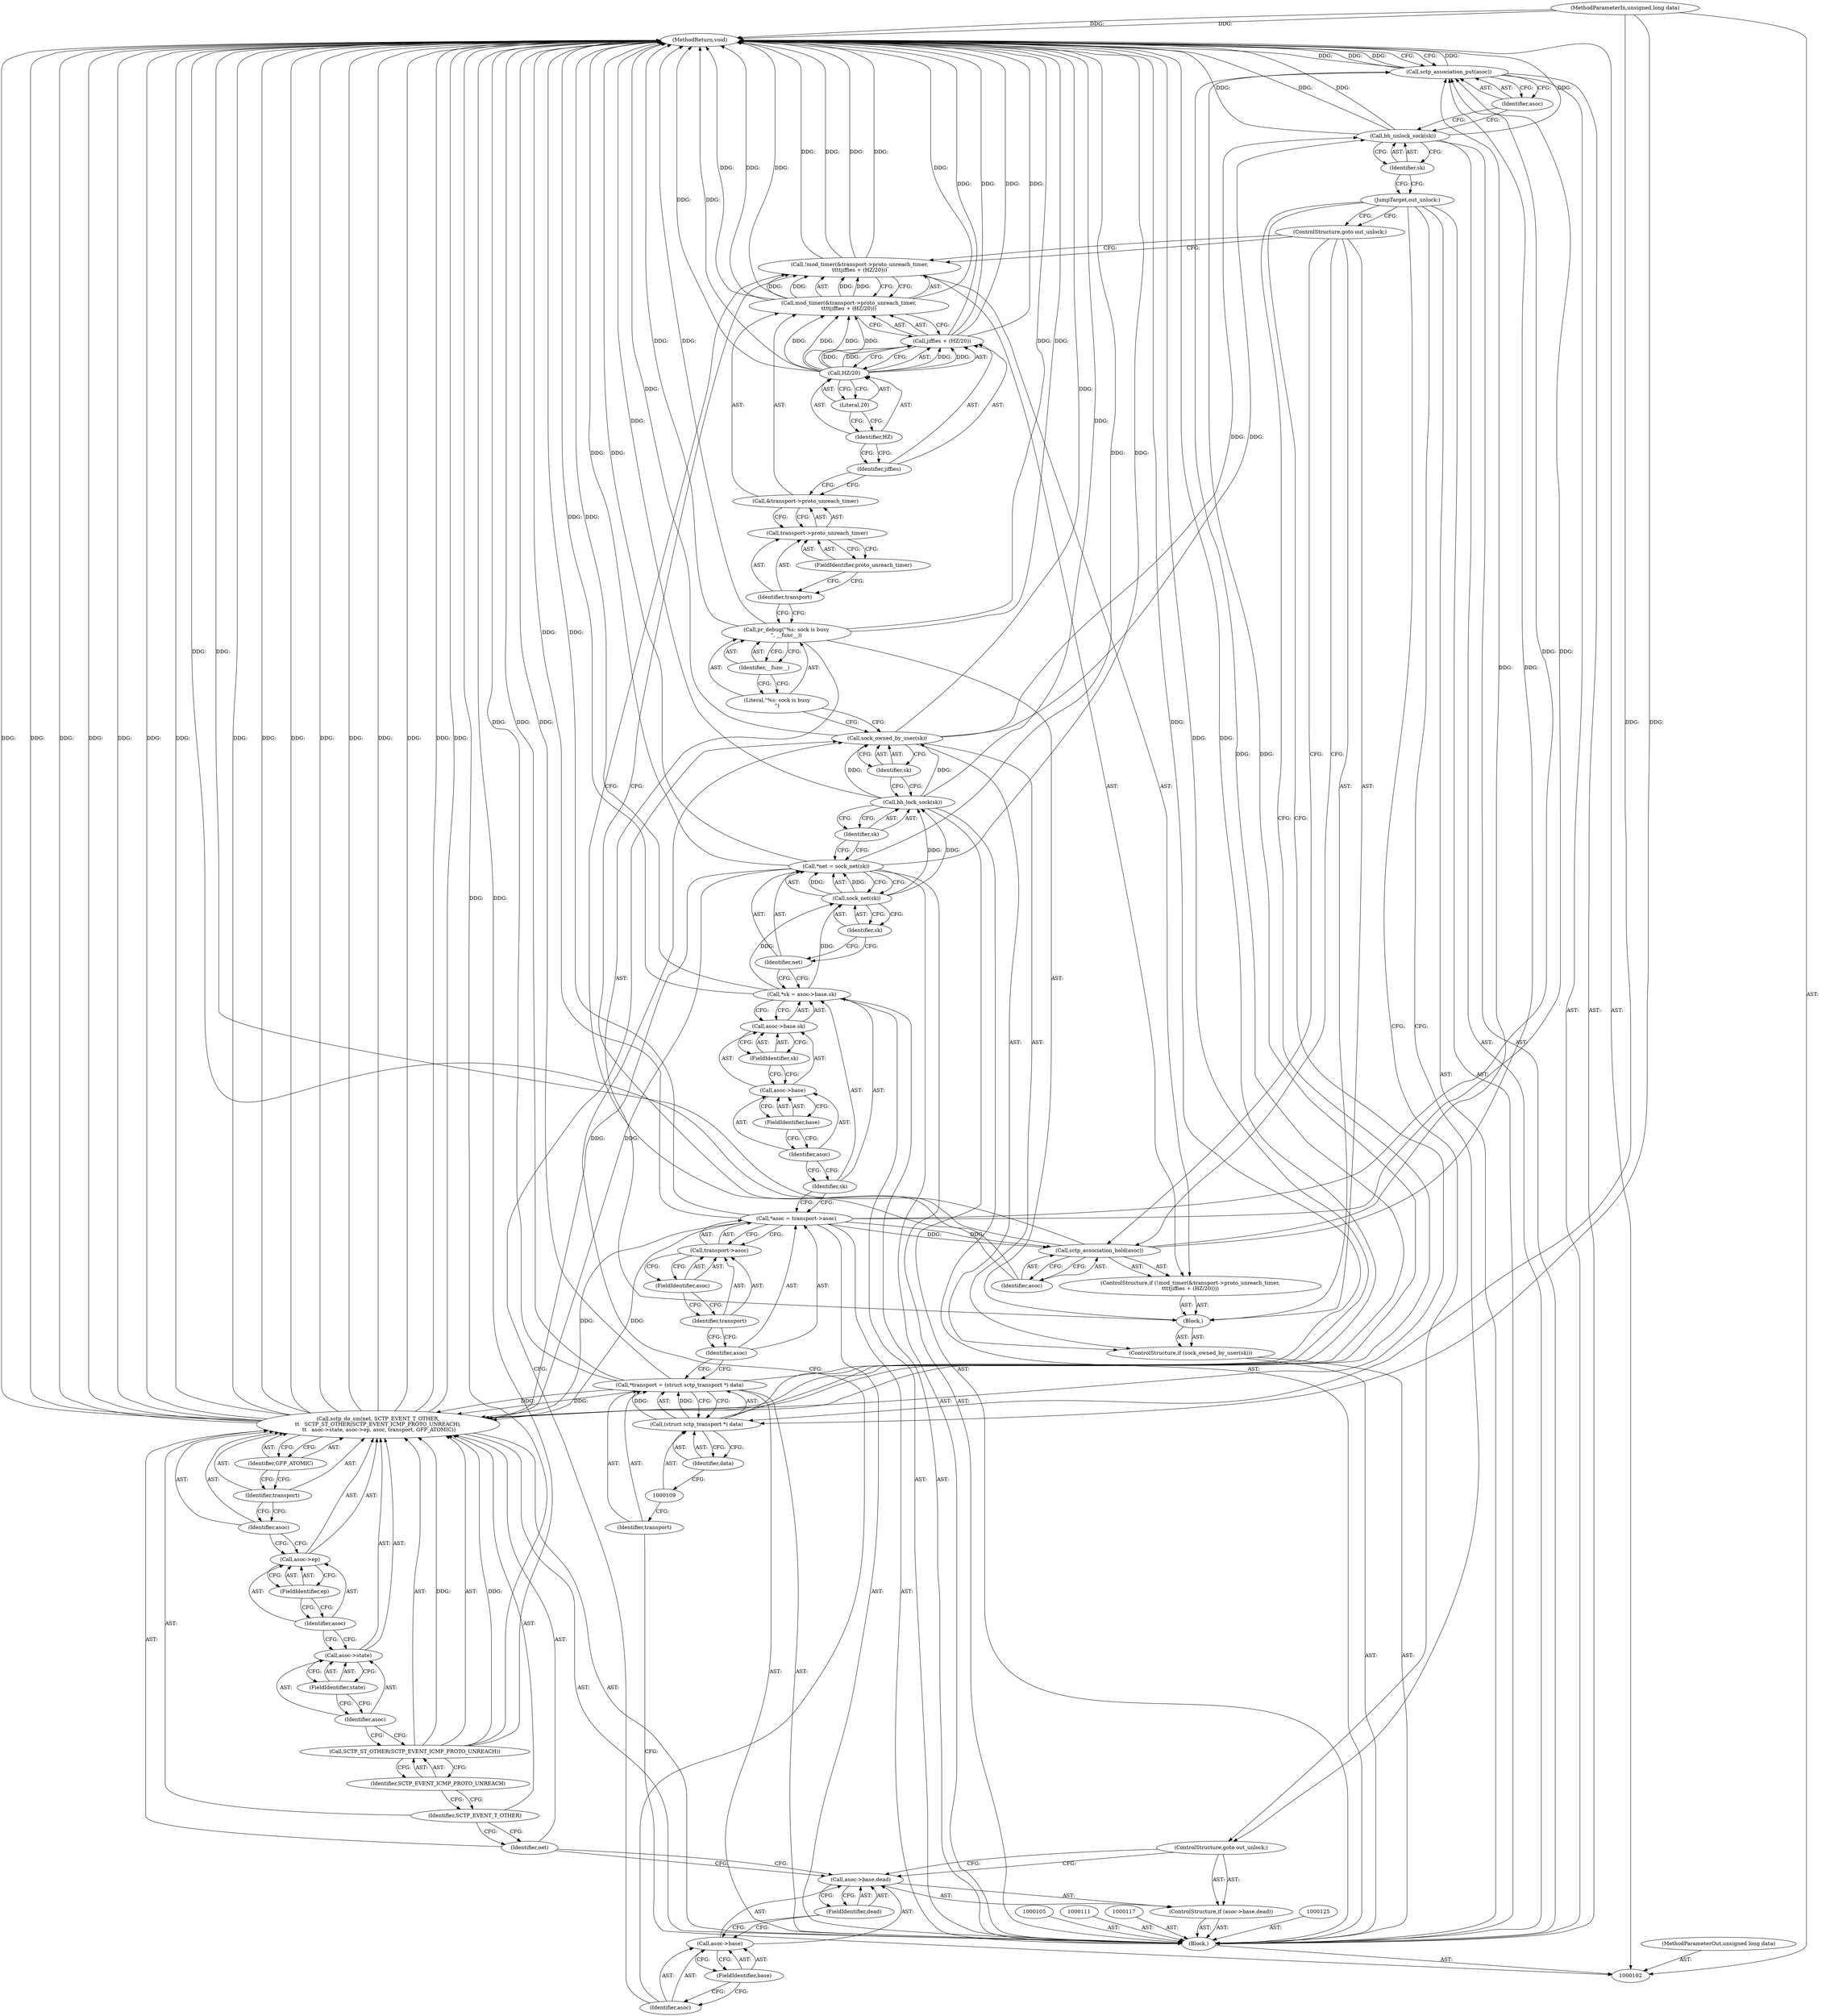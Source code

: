 digraph "0_linux_635682a14427d241bab7bbdeebb48a7d7b91638e_0" {
"1000180" [label="(MethodReturn,void)"];
"1000103" [label="(MethodParameterIn,unsigned long data)"];
"1000278" [label="(MethodParameterOut,unsigned long data)"];
"1000137" [label="(Literal,\"%s: sock is busy\n\")"];
"1000136" [label="(Call,pr_debug(\"%s: sock is busy\n\", __func__))"];
"1000138" [label="(Identifier,__func__)"];
"1000142" [label="(Call,&transport->proto_unreach_timer)"];
"1000143" [label="(Call,transport->proto_unreach_timer)"];
"1000144" [label="(Identifier,transport)"];
"1000139" [label="(ControlStructure,if (!mod_timer(&transport->proto_unreach_timer,\n\t\t\t\tjiffies + (HZ/20))))"];
"1000145" [label="(FieldIdentifier,proto_unreach_timer)"];
"1000140" [label="(Call,!mod_timer(&transport->proto_unreach_timer,\n\t\t\t\tjiffies + (HZ/20)))"];
"1000141" [label="(Call,mod_timer(&transport->proto_unreach_timer,\n\t\t\t\tjiffies + (HZ/20)))"];
"1000148" [label="(Call,HZ/20)"];
"1000149" [label="(Identifier,HZ)"];
"1000150" [label="(Literal,20)"];
"1000146" [label="(Call,jiffies + (HZ/20))"];
"1000147" [label="(Identifier,jiffies)"];
"1000152" [label="(Identifier,asoc)"];
"1000151" [label="(Call,sctp_association_hold(asoc))"];
"1000153" [label="(ControlStructure,goto out_unlock;)"];
"1000104" [label="(Block,)"];
"1000154" [label="(ControlStructure,if (asoc->base.dead))"];
"1000158" [label="(FieldIdentifier,base)"];
"1000159" [label="(FieldIdentifier,dead)"];
"1000155" [label="(Call,asoc->base.dead)"];
"1000156" [label="(Call,asoc->base)"];
"1000157" [label="(Identifier,asoc)"];
"1000160" [label="(ControlStructure,goto out_unlock;)"];
"1000161" [label="(Call,sctp_do_sm(net, SCTP_EVENT_T_OTHER,\n\t\t   SCTP_ST_OTHER(SCTP_EVENT_ICMP_PROTO_UNREACH),\n \t\t   asoc->state, asoc->ep, asoc, transport, GFP_ATOMIC))"];
"1000162" [label="(Identifier,net)"];
"1000163" [label="(Identifier,SCTP_EVENT_T_OTHER)"];
"1000165" [label="(Identifier,SCTP_EVENT_ICMP_PROTO_UNREACH)"];
"1000164" [label="(Call,SCTP_ST_OTHER(SCTP_EVENT_ICMP_PROTO_UNREACH))"];
"1000168" [label="(FieldIdentifier,state)"];
"1000169" [label="(Call,asoc->ep)"];
"1000170" [label="(Identifier,asoc)"];
"1000171" [label="(FieldIdentifier,ep)"];
"1000172" [label="(Identifier,asoc)"];
"1000173" [label="(Identifier,transport)"];
"1000174" [label="(Identifier,GFP_ATOMIC)"];
"1000166" [label="(Call,asoc->state)"];
"1000167" [label="(Identifier,asoc)"];
"1000175" [label="(JumpTarget,out_unlock:)"];
"1000106" [label="(Call,*transport = (struct sctp_transport *) data)"];
"1000107" [label="(Identifier,transport)"];
"1000108" [label="(Call,(struct sctp_transport *) data)"];
"1000110" [label="(Identifier,data)"];
"1000176" [label="(Call,bh_unlock_sock(sk))"];
"1000177" [label="(Identifier,sk)"];
"1000178" [label="(Call,sctp_association_put(asoc))"];
"1000179" [label="(Identifier,asoc)"];
"1000112" [label="(Call,*asoc = transport->asoc)"];
"1000113" [label="(Identifier,asoc)"];
"1000114" [label="(Call,transport->asoc)"];
"1000115" [label="(Identifier,transport)"];
"1000116" [label="(FieldIdentifier,asoc)"];
"1000118" [label="(Call,*sk = asoc->base.sk)"];
"1000119" [label="(Identifier,sk)"];
"1000120" [label="(Call,asoc->base.sk)"];
"1000121" [label="(Call,asoc->base)"];
"1000122" [label="(Identifier,asoc)"];
"1000123" [label="(FieldIdentifier,base)"];
"1000124" [label="(FieldIdentifier,sk)"];
"1000126" [label="(Call,*net = sock_net(sk))"];
"1000127" [label="(Identifier,net)"];
"1000128" [label="(Call,sock_net(sk))"];
"1000129" [label="(Identifier,sk)"];
"1000130" [label="(Call,bh_lock_sock(sk))"];
"1000131" [label="(Identifier,sk)"];
"1000132" [label="(ControlStructure,if (sock_owned_by_user(sk)))"];
"1000134" [label="(Identifier,sk)"];
"1000135" [label="(Block,)"];
"1000133" [label="(Call,sock_owned_by_user(sk))"];
"1000180" -> "1000102"  [label="AST: "];
"1000180" -> "1000178"  [label="CFG: "];
"1000178" -> "1000180"  [label="DDG: "];
"1000178" -> "1000180"  [label="DDG: "];
"1000141" -> "1000180"  [label="DDG: "];
"1000141" -> "1000180"  [label="DDG: "];
"1000106" -> "1000180"  [label="DDG: "];
"1000106" -> "1000180"  [label="DDG: "];
"1000161" -> "1000180"  [label="DDG: "];
"1000161" -> "1000180"  [label="DDG: "];
"1000161" -> "1000180"  [label="DDG: "];
"1000161" -> "1000180"  [label="DDG: "];
"1000161" -> "1000180"  [label="DDG: "];
"1000161" -> "1000180"  [label="DDG: "];
"1000161" -> "1000180"  [label="DDG: "];
"1000161" -> "1000180"  [label="DDG: "];
"1000112" -> "1000180"  [label="DDG: "];
"1000140" -> "1000180"  [label="DDG: "];
"1000140" -> "1000180"  [label="DDG: "];
"1000103" -> "1000180"  [label="DDG: "];
"1000126" -> "1000180"  [label="DDG: "];
"1000126" -> "1000180"  [label="DDG: "];
"1000136" -> "1000180"  [label="DDG: "];
"1000136" -> "1000180"  [label="DDG: "];
"1000176" -> "1000180"  [label="DDG: "];
"1000176" -> "1000180"  [label="DDG: "];
"1000164" -> "1000180"  [label="DDG: "];
"1000130" -> "1000180"  [label="DDG: "];
"1000151" -> "1000180"  [label="DDG: "];
"1000148" -> "1000180"  [label="DDG: "];
"1000146" -> "1000180"  [label="DDG: "];
"1000146" -> "1000180"  [label="DDG: "];
"1000133" -> "1000180"  [label="DDG: "];
"1000108" -> "1000180"  [label="DDG: "];
"1000118" -> "1000180"  [label="DDG: "];
"1000103" -> "1000102"  [label="AST: "];
"1000103" -> "1000180"  [label="DDG: "];
"1000103" -> "1000108"  [label="DDG: "];
"1000278" -> "1000102"  [label="AST: "];
"1000137" -> "1000136"  [label="AST: "];
"1000137" -> "1000133"  [label="CFG: "];
"1000138" -> "1000137"  [label="CFG: "];
"1000136" -> "1000135"  [label="AST: "];
"1000136" -> "1000138"  [label="CFG: "];
"1000137" -> "1000136"  [label="AST: "];
"1000138" -> "1000136"  [label="AST: "];
"1000144" -> "1000136"  [label="CFG: "];
"1000136" -> "1000180"  [label="DDG: "];
"1000136" -> "1000180"  [label="DDG: "];
"1000138" -> "1000136"  [label="AST: "];
"1000138" -> "1000137"  [label="CFG: "];
"1000136" -> "1000138"  [label="CFG: "];
"1000142" -> "1000141"  [label="AST: "];
"1000142" -> "1000143"  [label="CFG: "];
"1000143" -> "1000142"  [label="AST: "];
"1000147" -> "1000142"  [label="CFG: "];
"1000143" -> "1000142"  [label="AST: "];
"1000143" -> "1000145"  [label="CFG: "];
"1000144" -> "1000143"  [label="AST: "];
"1000145" -> "1000143"  [label="AST: "];
"1000142" -> "1000143"  [label="CFG: "];
"1000144" -> "1000143"  [label="AST: "];
"1000144" -> "1000136"  [label="CFG: "];
"1000145" -> "1000144"  [label="CFG: "];
"1000139" -> "1000135"  [label="AST: "];
"1000140" -> "1000139"  [label="AST: "];
"1000151" -> "1000139"  [label="AST: "];
"1000145" -> "1000143"  [label="AST: "];
"1000145" -> "1000144"  [label="CFG: "];
"1000143" -> "1000145"  [label="CFG: "];
"1000140" -> "1000139"  [label="AST: "];
"1000140" -> "1000141"  [label="CFG: "];
"1000141" -> "1000140"  [label="AST: "];
"1000152" -> "1000140"  [label="CFG: "];
"1000153" -> "1000140"  [label="CFG: "];
"1000140" -> "1000180"  [label="DDG: "];
"1000140" -> "1000180"  [label="DDG: "];
"1000141" -> "1000140"  [label="DDG: "];
"1000141" -> "1000140"  [label="DDG: "];
"1000141" -> "1000140"  [label="AST: "];
"1000141" -> "1000146"  [label="CFG: "];
"1000142" -> "1000141"  [label="AST: "];
"1000146" -> "1000141"  [label="AST: "];
"1000140" -> "1000141"  [label="CFG: "];
"1000141" -> "1000180"  [label="DDG: "];
"1000141" -> "1000180"  [label="DDG: "];
"1000141" -> "1000140"  [label="DDG: "];
"1000141" -> "1000140"  [label="DDG: "];
"1000148" -> "1000141"  [label="DDG: "];
"1000148" -> "1000141"  [label="DDG: "];
"1000148" -> "1000146"  [label="AST: "];
"1000148" -> "1000150"  [label="CFG: "];
"1000149" -> "1000148"  [label="AST: "];
"1000150" -> "1000148"  [label="AST: "];
"1000146" -> "1000148"  [label="CFG: "];
"1000148" -> "1000180"  [label="DDG: "];
"1000148" -> "1000141"  [label="DDG: "];
"1000148" -> "1000141"  [label="DDG: "];
"1000148" -> "1000146"  [label="DDG: "];
"1000148" -> "1000146"  [label="DDG: "];
"1000149" -> "1000148"  [label="AST: "];
"1000149" -> "1000147"  [label="CFG: "];
"1000150" -> "1000149"  [label="CFG: "];
"1000150" -> "1000148"  [label="AST: "];
"1000150" -> "1000149"  [label="CFG: "];
"1000148" -> "1000150"  [label="CFG: "];
"1000146" -> "1000141"  [label="AST: "];
"1000146" -> "1000148"  [label="CFG: "];
"1000147" -> "1000146"  [label="AST: "];
"1000148" -> "1000146"  [label="AST: "];
"1000141" -> "1000146"  [label="CFG: "];
"1000146" -> "1000180"  [label="DDG: "];
"1000146" -> "1000180"  [label="DDG: "];
"1000148" -> "1000146"  [label="DDG: "];
"1000148" -> "1000146"  [label="DDG: "];
"1000147" -> "1000146"  [label="AST: "];
"1000147" -> "1000142"  [label="CFG: "];
"1000149" -> "1000147"  [label="CFG: "];
"1000152" -> "1000151"  [label="AST: "];
"1000152" -> "1000140"  [label="CFG: "];
"1000151" -> "1000152"  [label="CFG: "];
"1000151" -> "1000139"  [label="AST: "];
"1000151" -> "1000152"  [label="CFG: "];
"1000152" -> "1000151"  [label="AST: "];
"1000153" -> "1000151"  [label="CFG: "];
"1000151" -> "1000180"  [label="DDG: "];
"1000112" -> "1000151"  [label="DDG: "];
"1000151" -> "1000178"  [label="DDG: "];
"1000153" -> "1000135"  [label="AST: "];
"1000153" -> "1000151"  [label="CFG: "];
"1000153" -> "1000140"  [label="CFG: "];
"1000175" -> "1000153"  [label="CFG: "];
"1000104" -> "1000102"  [label="AST: "];
"1000105" -> "1000104"  [label="AST: "];
"1000106" -> "1000104"  [label="AST: "];
"1000111" -> "1000104"  [label="AST: "];
"1000112" -> "1000104"  [label="AST: "];
"1000117" -> "1000104"  [label="AST: "];
"1000118" -> "1000104"  [label="AST: "];
"1000125" -> "1000104"  [label="AST: "];
"1000126" -> "1000104"  [label="AST: "];
"1000130" -> "1000104"  [label="AST: "];
"1000132" -> "1000104"  [label="AST: "];
"1000154" -> "1000104"  [label="AST: "];
"1000161" -> "1000104"  [label="AST: "];
"1000175" -> "1000104"  [label="AST: "];
"1000176" -> "1000104"  [label="AST: "];
"1000178" -> "1000104"  [label="AST: "];
"1000154" -> "1000104"  [label="AST: "];
"1000155" -> "1000154"  [label="AST: "];
"1000160" -> "1000154"  [label="AST: "];
"1000158" -> "1000156"  [label="AST: "];
"1000158" -> "1000157"  [label="CFG: "];
"1000156" -> "1000158"  [label="CFG: "];
"1000159" -> "1000155"  [label="AST: "];
"1000159" -> "1000156"  [label="CFG: "];
"1000155" -> "1000159"  [label="CFG: "];
"1000155" -> "1000154"  [label="AST: "];
"1000155" -> "1000159"  [label="CFG: "];
"1000156" -> "1000155"  [label="AST: "];
"1000159" -> "1000155"  [label="AST: "];
"1000160" -> "1000155"  [label="CFG: "];
"1000162" -> "1000155"  [label="CFG: "];
"1000156" -> "1000155"  [label="AST: "];
"1000156" -> "1000158"  [label="CFG: "];
"1000157" -> "1000156"  [label="AST: "];
"1000158" -> "1000156"  [label="AST: "];
"1000159" -> "1000156"  [label="CFG: "];
"1000157" -> "1000156"  [label="AST: "];
"1000157" -> "1000133"  [label="CFG: "];
"1000158" -> "1000157"  [label="CFG: "];
"1000160" -> "1000154"  [label="AST: "];
"1000160" -> "1000155"  [label="CFG: "];
"1000175" -> "1000160"  [label="CFG: "];
"1000161" -> "1000104"  [label="AST: "];
"1000161" -> "1000174"  [label="CFG: "];
"1000162" -> "1000161"  [label="AST: "];
"1000163" -> "1000161"  [label="AST: "];
"1000164" -> "1000161"  [label="AST: "];
"1000166" -> "1000161"  [label="AST: "];
"1000169" -> "1000161"  [label="AST: "];
"1000172" -> "1000161"  [label="AST: "];
"1000173" -> "1000161"  [label="AST: "];
"1000174" -> "1000161"  [label="AST: "];
"1000175" -> "1000161"  [label="CFG: "];
"1000161" -> "1000180"  [label="DDG: "];
"1000161" -> "1000180"  [label="DDG: "];
"1000161" -> "1000180"  [label="DDG: "];
"1000161" -> "1000180"  [label="DDG: "];
"1000161" -> "1000180"  [label="DDG: "];
"1000161" -> "1000180"  [label="DDG: "];
"1000161" -> "1000180"  [label="DDG: "];
"1000161" -> "1000180"  [label="DDG: "];
"1000126" -> "1000161"  [label="DDG: "];
"1000164" -> "1000161"  [label="DDG: "];
"1000112" -> "1000161"  [label="DDG: "];
"1000106" -> "1000161"  [label="DDG: "];
"1000161" -> "1000178"  [label="DDG: "];
"1000162" -> "1000161"  [label="AST: "];
"1000162" -> "1000155"  [label="CFG: "];
"1000163" -> "1000162"  [label="CFG: "];
"1000163" -> "1000161"  [label="AST: "];
"1000163" -> "1000162"  [label="CFG: "];
"1000165" -> "1000163"  [label="CFG: "];
"1000165" -> "1000164"  [label="AST: "];
"1000165" -> "1000163"  [label="CFG: "];
"1000164" -> "1000165"  [label="CFG: "];
"1000164" -> "1000161"  [label="AST: "];
"1000164" -> "1000165"  [label="CFG: "];
"1000165" -> "1000164"  [label="AST: "];
"1000167" -> "1000164"  [label="CFG: "];
"1000164" -> "1000180"  [label="DDG: "];
"1000164" -> "1000161"  [label="DDG: "];
"1000168" -> "1000166"  [label="AST: "];
"1000168" -> "1000167"  [label="CFG: "];
"1000166" -> "1000168"  [label="CFG: "];
"1000169" -> "1000161"  [label="AST: "];
"1000169" -> "1000171"  [label="CFG: "];
"1000170" -> "1000169"  [label="AST: "];
"1000171" -> "1000169"  [label="AST: "];
"1000172" -> "1000169"  [label="CFG: "];
"1000170" -> "1000169"  [label="AST: "];
"1000170" -> "1000166"  [label="CFG: "];
"1000171" -> "1000170"  [label="CFG: "];
"1000171" -> "1000169"  [label="AST: "];
"1000171" -> "1000170"  [label="CFG: "];
"1000169" -> "1000171"  [label="CFG: "];
"1000172" -> "1000161"  [label="AST: "];
"1000172" -> "1000169"  [label="CFG: "];
"1000173" -> "1000172"  [label="CFG: "];
"1000173" -> "1000161"  [label="AST: "];
"1000173" -> "1000172"  [label="CFG: "];
"1000174" -> "1000173"  [label="CFG: "];
"1000174" -> "1000161"  [label="AST: "];
"1000174" -> "1000173"  [label="CFG: "];
"1000161" -> "1000174"  [label="CFG: "];
"1000166" -> "1000161"  [label="AST: "];
"1000166" -> "1000168"  [label="CFG: "];
"1000167" -> "1000166"  [label="AST: "];
"1000168" -> "1000166"  [label="AST: "];
"1000170" -> "1000166"  [label="CFG: "];
"1000167" -> "1000166"  [label="AST: "];
"1000167" -> "1000164"  [label="CFG: "];
"1000168" -> "1000167"  [label="CFG: "];
"1000175" -> "1000104"  [label="AST: "];
"1000175" -> "1000161"  [label="CFG: "];
"1000175" -> "1000153"  [label="CFG: "];
"1000175" -> "1000160"  [label="CFG: "];
"1000177" -> "1000175"  [label="CFG: "];
"1000106" -> "1000104"  [label="AST: "];
"1000106" -> "1000108"  [label="CFG: "];
"1000107" -> "1000106"  [label="AST: "];
"1000108" -> "1000106"  [label="AST: "];
"1000113" -> "1000106"  [label="CFG: "];
"1000106" -> "1000180"  [label="DDG: "];
"1000106" -> "1000180"  [label="DDG: "];
"1000108" -> "1000106"  [label="DDG: "];
"1000106" -> "1000161"  [label="DDG: "];
"1000107" -> "1000106"  [label="AST: "];
"1000107" -> "1000102"  [label="CFG: "];
"1000109" -> "1000107"  [label="CFG: "];
"1000108" -> "1000106"  [label="AST: "];
"1000108" -> "1000110"  [label="CFG: "];
"1000109" -> "1000108"  [label="AST: "];
"1000110" -> "1000108"  [label="AST: "];
"1000106" -> "1000108"  [label="CFG: "];
"1000108" -> "1000180"  [label="DDG: "];
"1000108" -> "1000106"  [label="DDG: "];
"1000103" -> "1000108"  [label="DDG: "];
"1000110" -> "1000108"  [label="AST: "];
"1000110" -> "1000109"  [label="CFG: "];
"1000108" -> "1000110"  [label="CFG: "];
"1000176" -> "1000104"  [label="AST: "];
"1000176" -> "1000177"  [label="CFG: "];
"1000177" -> "1000176"  [label="AST: "];
"1000179" -> "1000176"  [label="CFG: "];
"1000176" -> "1000180"  [label="DDG: "];
"1000176" -> "1000180"  [label="DDG: "];
"1000133" -> "1000176"  [label="DDG: "];
"1000177" -> "1000176"  [label="AST: "];
"1000177" -> "1000175"  [label="CFG: "];
"1000176" -> "1000177"  [label="CFG: "];
"1000178" -> "1000104"  [label="AST: "];
"1000178" -> "1000179"  [label="CFG: "];
"1000179" -> "1000178"  [label="AST: "];
"1000180" -> "1000178"  [label="CFG: "];
"1000178" -> "1000180"  [label="DDG: "];
"1000178" -> "1000180"  [label="DDG: "];
"1000161" -> "1000178"  [label="DDG: "];
"1000151" -> "1000178"  [label="DDG: "];
"1000112" -> "1000178"  [label="DDG: "];
"1000179" -> "1000178"  [label="AST: "];
"1000179" -> "1000176"  [label="CFG: "];
"1000178" -> "1000179"  [label="CFG: "];
"1000112" -> "1000104"  [label="AST: "];
"1000112" -> "1000114"  [label="CFG: "];
"1000113" -> "1000112"  [label="AST: "];
"1000114" -> "1000112"  [label="AST: "];
"1000119" -> "1000112"  [label="CFG: "];
"1000112" -> "1000180"  [label="DDG: "];
"1000112" -> "1000151"  [label="DDG: "];
"1000112" -> "1000161"  [label="DDG: "];
"1000112" -> "1000178"  [label="DDG: "];
"1000113" -> "1000112"  [label="AST: "];
"1000113" -> "1000106"  [label="CFG: "];
"1000115" -> "1000113"  [label="CFG: "];
"1000114" -> "1000112"  [label="AST: "];
"1000114" -> "1000116"  [label="CFG: "];
"1000115" -> "1000114"  [label="AST: "];
"1000116" -> "1000114"  [label="AST: "];
"1000112" -> "1000114"  [label="CFG: "];
"1000115" -> "1000114"  [label="AST: "];
"1000115" -> "1000113"  [label="CFG: "];
"1000116" -> "1000115"  [label="CFG: "];
"1000116" -> "1000114"  [label="AST: "];
"1000116" -> "1000115"  [label="CFG: "];
"1000114" -> "1000116"  [label="CFG: "];
"1000118" -> "1000104"  [label="AST: "];
"1000118" -> "1000120"  [label="CFG: "];
"1000119" -> "1000118"  [label="AST: "];
"1000120" -> "1000118"  [label="AST: "];
"1000127" -> "1000118"  [label="CFG: "];
"1000118" -> "1000180"  [label="DDG: "];
"1000118" -> "1000128"  [label="DDG: "];
"1000119" -> "1000118"  [label="AST: "];
"1000119" -> "1000112"  [label="CFG: "];
"1000122" -> "1000119"  [label="CFG: "];
"1000120" -> "1000118"  [label="AST: "];
"1000120" -> "1000124"  [label="CFG: "];
"1000121" -> "1000120"  [label="AST: "];
"1000124" -> "1000120"  [label="AST: "];
"1000118" -> "1000120"  [label="CFG: "];
"1000121" -> "1000120"  [label="AST: "];
"1000121" -> "1000123"  [label="CFG: "];
"1000122" -> "1000121"  [label="AST: "];
"1000123" -> "1000121"  [label="AST: "];
"1000124" -> "1000121"  [label="CFG: "];
"1000122" -> "1000121"  [label="AST: "];
"1000122" -> "1000119"  [label="CFG: "];
"1000123" -> "1000122"  [label="CFG: "];
"1000123" -> "1000121"  [label="AST: "];
"1000123" -> "1000122"  [label="CFG: "];
"1000121" -> "1000123"  [label="CFG: "];
"1000124" -> "1000120"  [label="AST: "];
"1000124" -> "1000121"  [label="CFG: "];
"1000120" -> "1000124"  [label="CFG: "];
"1000126" -> "1000104"  [label="AST: "];
"1000126" -> "1000128"  [label="CFG: "];
"1000127" -> "1000126"  [label="AST: "];
"1000128" -> "1000126"  [label="AST: "];
"1000131" -> "1000126"  [label="CFG: "];
"1000126" -> "1000180"  [label="DDG: "];
"1000126" -> "1000180"  [label="DDG: "];
"1000128" -> "1000126"  [label="DDG: "];
"1000126" -> "1000161"  [label="DDG: "];
"1000127" -> "1000126"  [label="AST: "];
"1000127" -> "1000118"  [label="CFG: "];
"1000129" -> "1000127"  [label="CFG: "];
"1000128" -> "1000126"  [label="AST: "];
"1000128" -> "1000129"  [label="CFG: "];
"1000129" -> "1000128"  [label="AST: "];
"1000126" -> "1000128"  [label="CFG: "];
"1000128" -> "1000126"  [label="DDG: "];
"1000118" -> "1000128"  [label="DDG: "];
"1000128" -> "1000130"  [label="DDG: "];
"1000129" -> "1000128"  [label="AST: "];
"1000129" -> "1000127"  [label="CFG: "];
"1000128" -> "1000129"  [label="CFG: "];
"1000130" -> "1000104"  [label="AST: "];
"1000130" -> "1000131"  [label="CFG: "];
"1000131" -> "1000130"  [label="AST: "];
"1000134" -> "1000130"  [label="CFG: "];
"1000130" -> "1000180"  [label="DDG: "];
"1000128" -> "1000130"  [label="DDG: "];
"1000130" -> "1000133"  [label="DDG: "];
"1000131" -> "1000130"  [label="AST: "];
"1000131" -> "1000126"  [label="CFG: "];
"1000130" -> "1000131"  [label="CFG: "];
"1000132" -> "1000104"  [label="AST: "];
"1000133" -> "1000132"  [label="AST: "];
"1000135" -> "1000132"  [label="AST: "];
"1000134" -> "1000133"  [label="AST: "];
"1000134" -> "1000130"  [label="CFG: "];
"1000133" -> "1000134"  [label="CFG: "];
"1000135" -> "1000132"  [label="AST: "];
"1000136" -> "1000135"  [label="AST: "];
"1000139" -> "1000135"  [label="AST: "];
"1000153" -> "1000135"  [label="AST: "];
"1000133" -> "1000132"  [label="AST: "];
"1000133" -> "1000134"  [label="CFG: "];
"1000134" -> "1000133"  [label="AST: "];
"1000137" -> "1000133"  [label="CFG: "];
"1000157" -> "1000133"  [label="CFG: "];
"1000133" -> "1000180"  [label="DDG: "];
"1000130" -> "1000133"  [label="DDG: "];
"1000133" -> "1000176"  [label="DDG: "];
}
